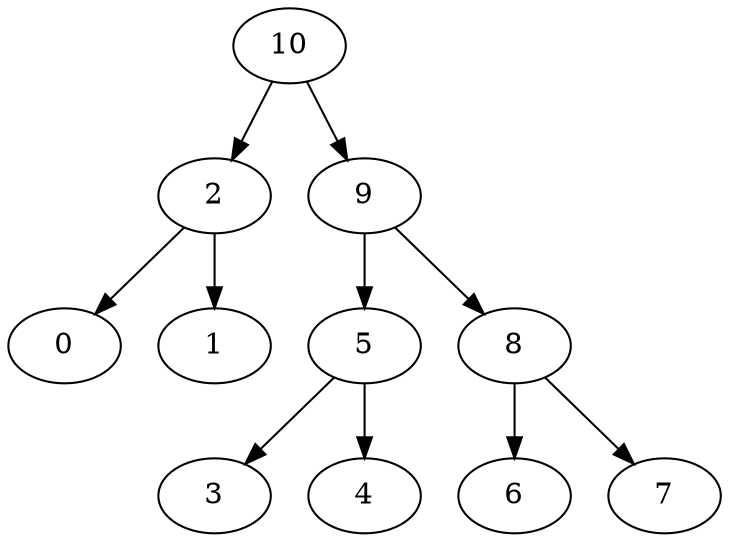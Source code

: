 strict digraph  {
	2 -> 0;
	2 -> 1;
	5 -> 3;
	5 -> 4;
	8 -> 6;
	8 -> 7;
	9 -> 5;
	9 -> 8;
	10 -> 2;
	10 -> 9;
}
